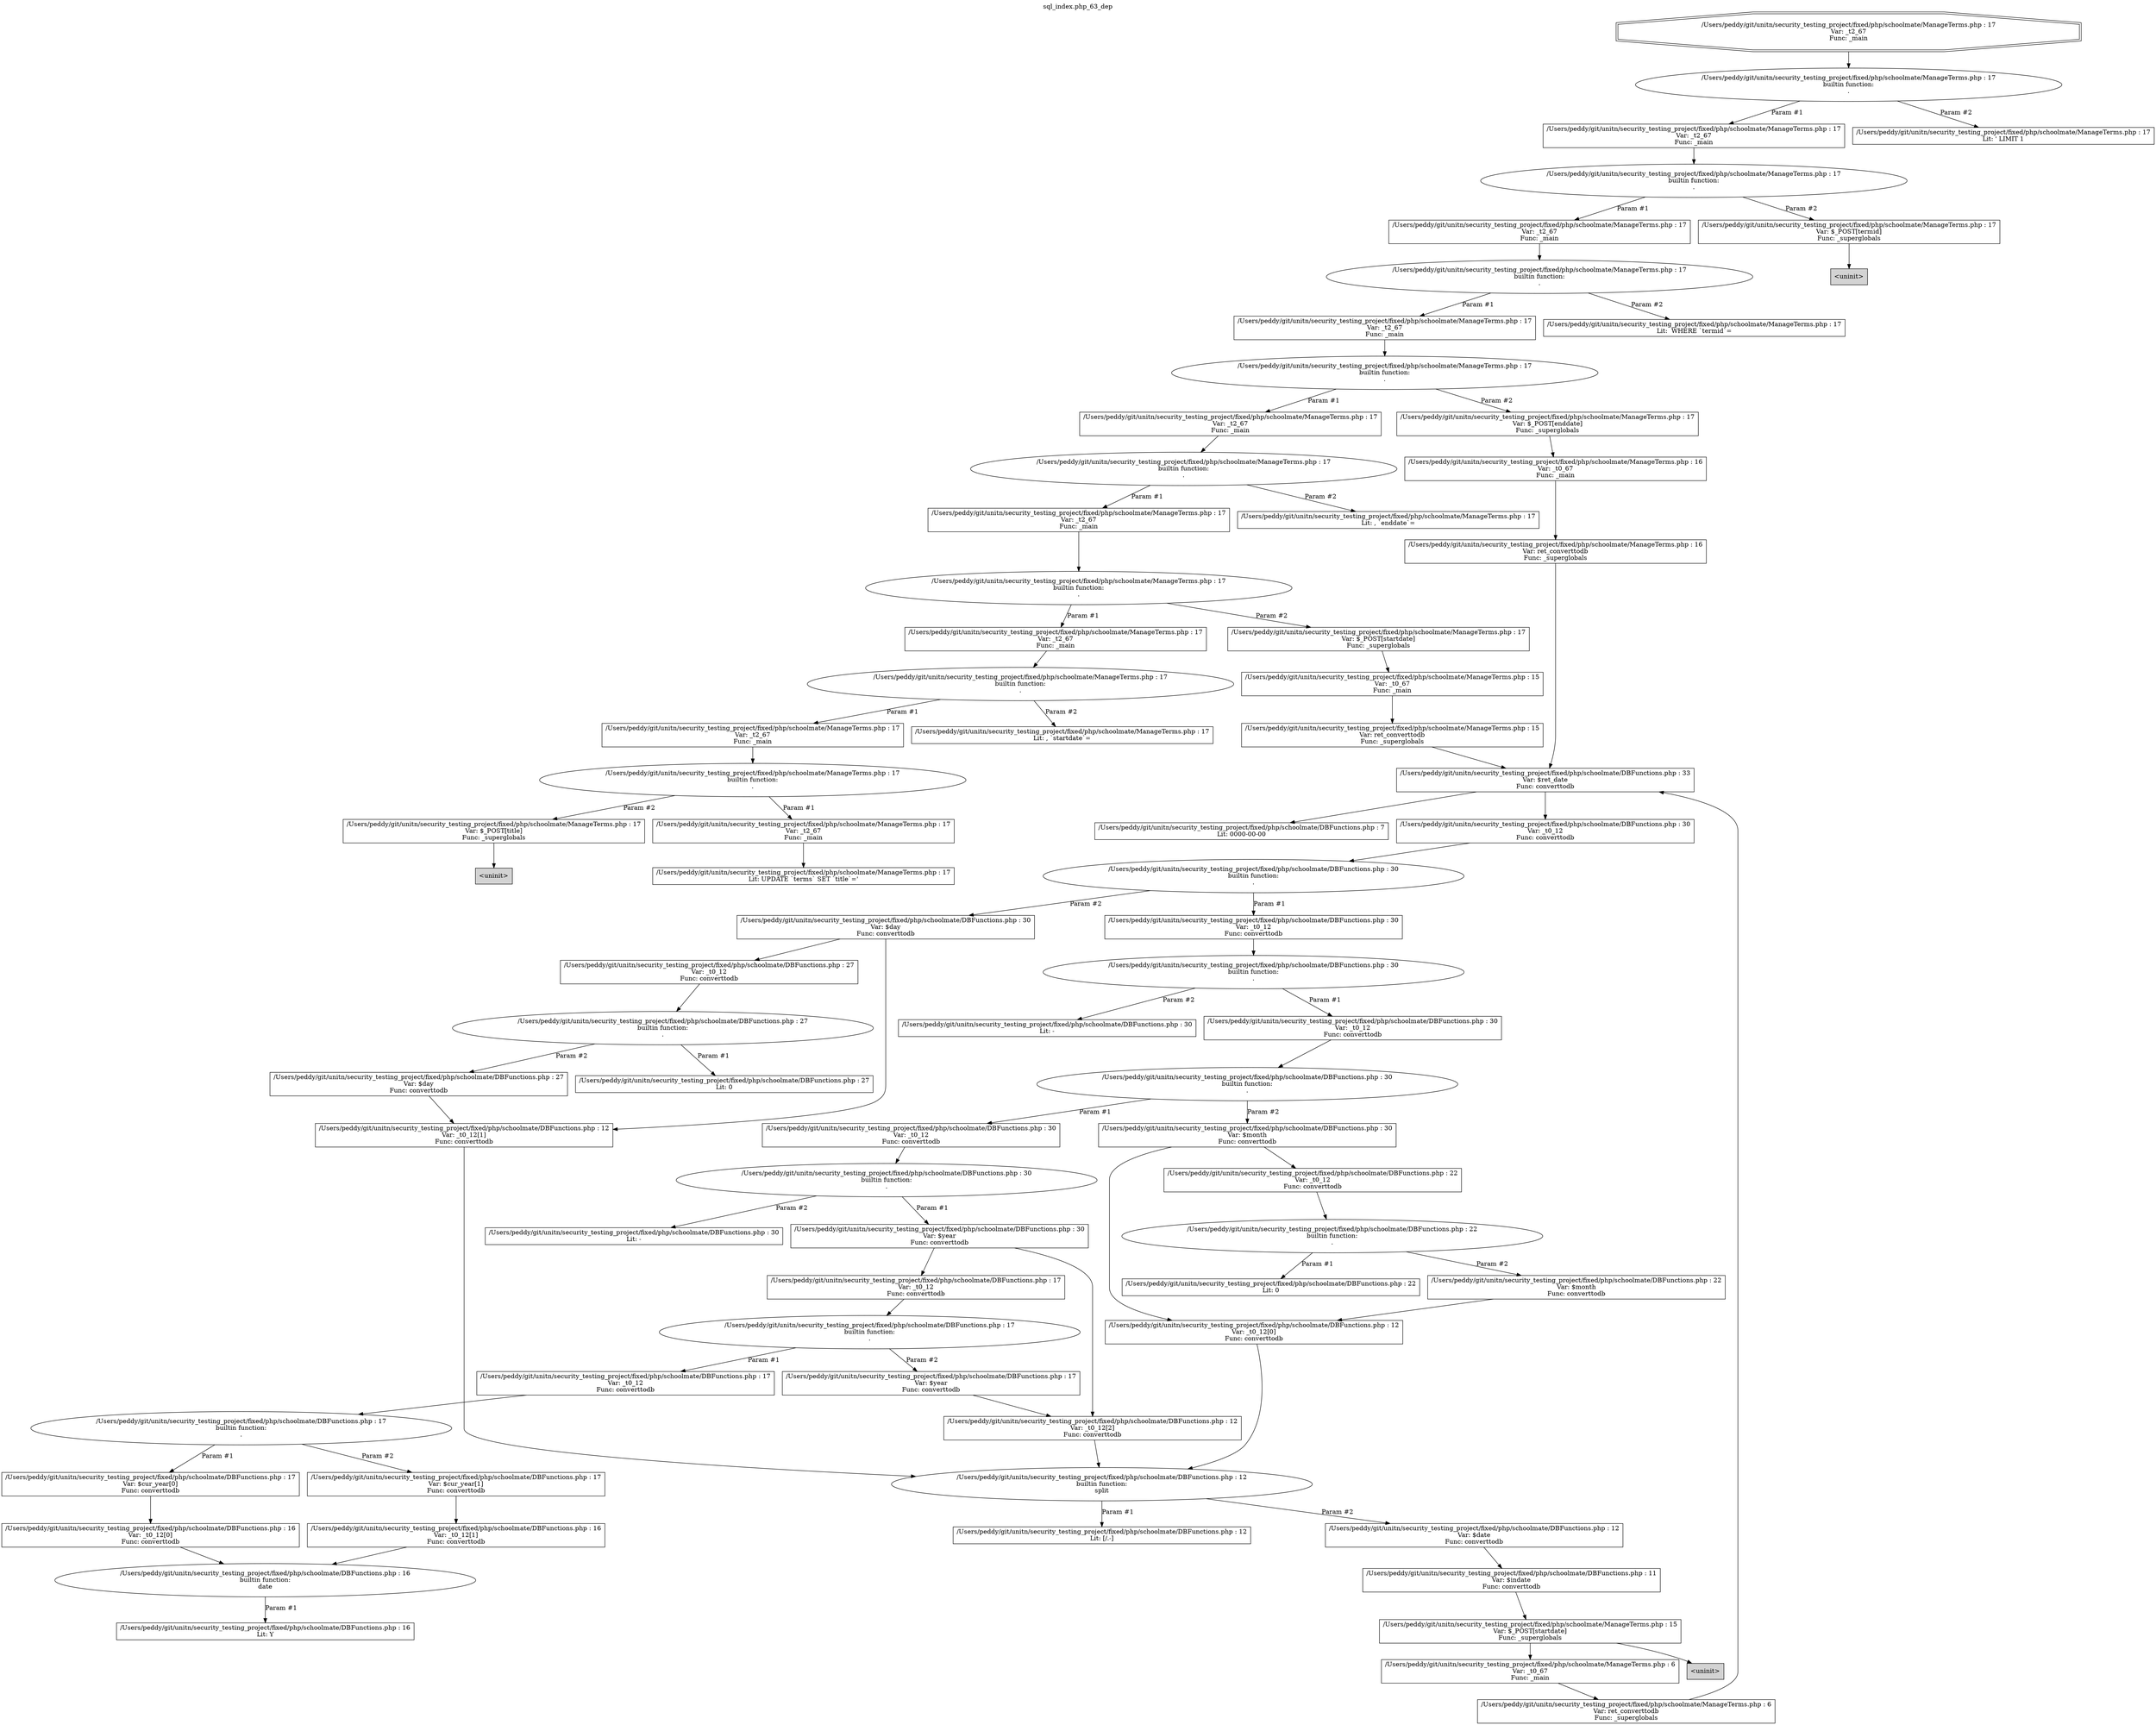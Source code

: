 digraph cfg {
  label="sql_index.php_63_dep";
  labelloc=t;
  n1 [shape=doubleoctagon, label="/Users/peddy/git/unitn/security_testing_project/fixed/php/schoolmate/ManageTerms.php : 17\nVar: _t2_67\nFunc: _main\n"];
  n2 [shape=ellipse, label="/Users/peddy/git/unitn/security_testing_project/fixed/php/schoolmate/ManageTerms.php : 17\nbuiltin function:\n.\n"];
  n3 [shape=box, label="/Users/peddy/git/unitn/security_testing_project/fixed/php/schoolmate/ManageTerms.php : 17\nVar: _t2_67\nFunc: _main\n"];
  n4 [shape=ellipse, label="/Users/peddy/git/unitn/security_testing_project/fixed/php/schoolmate/ManageTerms.php : 17\nbuiltin function:\n.\n"];
  n5 [shape=box, label="/Users/peddy/git/unitn/security_testing_project/fixed/php/schoolmate/ManageTerms.php : 17\nVar: _t2_67\nFunc: _main\n"];
  n6 [shape=ellipse, label="/Users/peddy/git/unitn/security_testing_project/fixed/php/schoolmate/ManageTerms.php : 17\nbuiltin function:\n.\n"];
  n7 [shape=box, label="/Users/peddy/git/unitn/security_testing_project/fixed/php/schoolmate/ManageTerms.php : 17\nVar: _t2_67\nFunc: _main\n"];
  n8 [shape=ellipse, label="/Users/peddy/git/unitn/security_testing_project/fixed/php/schoolmate/ManageTerms.php : 17\nbuiltin function:\n.\n"];
  n9 [shape=box, label="/Users/peddy/git/unitn/security_testing_project/fixed/php/schoolmate/ManageTerms.php : 17\nVar: _t2_67\nFunc: _main\n"];
  n10 [shape=ellipse, label="/Users/peddy/git/unitn/security_testing_project/fixed/php/schoolmate/ManageTerms.php : 17\nbuiltin function:\n.\n"];
  n11 [shape=box, label="/Users/peddy/git/unitn/security_testing_project/fixed/php/schoolmate/ManageTerms.php : 17\nVar: _t2_67\nFunc: _main\n"];
  n12 [shape=ellipse, label="/Users/peddy/git/unitn/security_testing_project/fixed/php/schoolmate/ManageTerms.php : 17\nbuiltin function:\n.\n"];
  n13 [shape=box, label="/Users/peddy/git/unitn/security_testing_project/fixed/php/schoolmate/ManageTerms.php : 17\nVar: _t2_67\nFunc: _main\n"];
  n14 [shape=ellipse, label="/Users/peddy/git/unitn/security_testing_project/fixed/php/schoolmate/ManageTerms.php : 17\nbuiltin function:\n.\n"];
  n15 [shape=box, label="/Users/peddy/git/unitn/security_testing_project/fixed/php/schoolmate/ManageTerms.php : 17\nVar: _t2_67\nFunc: _main\n"];
  n16 [shape=ellipse, label="/Users/peddy/git/unitn/security_testing_project/fixed/php/schoolmate/ManageTerms.php : 17\nbuiltin function:\n.\n"];
  n17 [shape=box, label="/Users/peddy/git/unitn/security_testing_project/fixed/php/schoolmate/ManageTerms.php : 17\nVar: _t2_67\nFunc: _main\n"];
  n18 [shape=box, label="/Users/peddy/git/unitn/security_testing_project/fixed/php/schoolmate/ManageTerms.php : 17\nLit: UPDATE `terms` SET `title`='\n"];
  n19 [shape=box, label="/Users/peddy/git/unitn/security_testing_project/fixed/php/schoolmate/ManageTerms.php : 17\nVar: $_POST[title]\nFunc: _superglobals\n"];
  n20 [shape=box, label="<uninit>",style=filled];
  n21 [shape=box, label="/Users/peddy/git/unitn/security_testing_project/fixed/php/schoolmate/ManageTerms.php : 17\nLit: , `startdate`=\n"];
  n22 [shape=box, label="/Users/peddy/git/unitn/security_testing_project/fixed/php/schoolmate/ManageTerms.php : 17\nVar: $_POST[startdate]\nFunc: _superglobals\n"];
  n23 [shape=box, label="/Users/peddy/git/unitn/security_testing_project/fixed/php/schoolmate/ManageTerms.php : 15\nVar: _t0_67\nFunc: _main\n"];
  n24 [shape=box, label="/Users/peddy/git/unitn/security_testing_project/fixed/php/schoolmate/ManageTerms.php : 15\nVar: ret_converttodb\nFunc: _superglobals\n"];
  n25 [shape=box, label="/Users/peddy/git/unitn/security_testing_project/fixed/php/schoolmate/DBFunctions.php : 33\nVar: $ret_date\nFunc: converttodb\n"];
  n26 [shape=box, label="/Users/peddy/git/unitn/security_testing_project/fixed/php/schoolmate/DBFunctions.php : 7\nLit: 0000-00-00\n"];
  n27 [shape=box, label="/Users/peddy/git/unitn/security_testing_project/fixed/php/schoolmate/DBFunctions.php : 30\nVar: _t0_12\nFunc: converttodb\n"];
  n28 [shape=ellipse, label="/Users/peddy/git/unitn/security_testing_project/fixed/php/schoolmate/DBFunctions.php : 30\nbuiltin function:\n.\n"];
  n29 [shape=box, label="/Users/peddy/git/unitn/security_testing_project/fixed/php/schoolmate/DBFunctions.php : 30\nVar: _t0_12\nFunc: converttodb\n"];
  n30 [shape=ellipse, label="/Users/peddy/git/unitn/security_testing_project/fixed/php/schoolmate/DBFunctions.php : 30\nbuiltin function:\n.\n"];
  n31 [shape=box, label="/Users/peddy/git/unitn/security_testing_project/fixed/php/schoolmate/DBFunctions.php : 30\nVar: _t0_12\nFunc: converttodb\n"];
  n32 [shape=ellipse, label="/Users/peddy/git/unitn/security_testing_project/fixed/php/schoolmate/DBFunctions.php : 30\nbuiltin function:\n.\n"];
  n33 [shape=box, label="/Users/peddy/git/unitn/security_testing_project/fixed/php/schoolmate/DBFunctions.php : 30\nVar: _t0_12\nFunc: converttodb\n"];
  n34 [shape=ellipse, label="/Users/peddy/git/unitn/security_testing_project/fixed/php/schoolmate/DBFunctions.php : 30\nbuiltin function:\n.\n"];
  n35 [shape=box, label="/Users/peddy/git/unitn/security_testing_project/fixed/php/schoolmate/DBFunctions.php : 30\nVar: $year\nFunc: converttodb\n"];
  n36 [shape=box, label="/Users/peddy/git/unitn/security_testing_project/fixed/php/schoolmate/DBFunctions.php : 12\nVar: _t0_12[2]\nFunc: converttodb\n"];
  n37 [shape=ellipse, label="/Users/peddy/git/unitn/security_testing_project/fixed/php/schoolmate/DBFunctions.php : 12\nbuiltin function:\nsplit\n"];
  n38 [shape=box, label="/Users/peddy/git/unitn/security_testing_project/fixed/php/schoolmate/DBFunctions.php : 12\nLit: [/.-]\n"];
  n39 [shape=box, label="/Users/peddy/git/unitn/security_testing_project/fixed/php/schoolmate/DBFunctions.php : 12\nVar: $date\nFunc: converttodb\n"];
  n40 [shape=box, label="/Users/peddy/git/unitn/security_testing_project/fixed/php/schoolmate/DBFunctions.php : 11\nVar: $indate\nFunc: converttodb\n"];
  n41 [shape=box, label="/Users/peddy/git/unitn/security_testing_project/fixed/php/schoolmate/ManageTerms.php : 15\nVar: $_POST[startdate]\nFunc: _superglobals\n"];
  n42 [shape=box, label="/Users/peddy/git/unitn/security_testing_project/fixed/php/schoolmate/ManageTerms.php : 6\nVar: _t0_67\nFunc: _main\n"];
  n43 [shape=box, label="/Users/peddy/git/unitn/security_testing_project/fixed/php/schoolmate/ManageTerms.php : 6\nVar: ret_converttodb\nFunc: _superglobals\n"];
  n44 [shape=box, label="<uninit>",style=filled];
  n45 [shape=box, label="/Users/peddy/git/unitn/security_testing_project/fixed/php/schoolmate/DBFunctions.php : 17\nVar: _t0_12\nFunc: converttodb\n"];
  n46 [shape=ellipse, label="/Users/peddy/git/unitn/security_testing_project/fixed/php/schoolmate/DBFunctions.php : 17\nbuiltin function:\n.\n"];
  n47 [shape=box, label="/Users/peddy/git/unitn/security_testing_project/fixed/php/schoolmate/DBFunctions.php : 17\nVar: _t0_12\nFunc: converttodb\n"];
  n48 [shape=ellipse, label="/Users/peddy/git/unitn/security_testing_project/fixed/php/schoolmate/DBFunctions.php : 17\nbuiltin function:\n.\n"];
  n49 [shape=box, label="/Users/peddy/git/unitn/security_testing_project/fixed/php/schoolmate/DBFunctions.php : 17\nVar: $cur_year[0]\nFunc: converttodb\n"];
  n50 [shape=box, label="/Users/peddy/git/unitn/security_testing_project/fixed/php/schoolmate/DBFunctions.php : 16\nVar: _t0_12[0]\nFunc: converttodb\n"];
  n51 [shape=ellipse, label="/Users/peddy/git/unitn/security_testing_project/fixed/php/schoolmate/DBFunctions.php : 16\nbuiltin function:\ndate\n"];
  n52 [shape=box, label="/Users/peddy/git/unitn/security_testing_project/fixed/php/schoolmate/DBFunctions.php : 16\nLit: Y\n"];
  n53 [shape=box, label="/Users/peddy/git/unitn/security_testing_project/fixed/php/schoolmate/DBFunctions.php : 17\nVar: $cur_year[1]\nFunc: converttodb\n"];
  n54 [shape=box, label="/Users/peddy/git/unitn/security_testing_project/fixed/php/schoolmate/DBFunctions.php : 16\nVar: _t0_12[1]\nFunc: converttodb\n"];
  n55 [shape=box, label="/Users/peddy/git/unitn/security_testing_project/fixed/php/schoolmate/DBFunctions.php : 17\nVar: $year\nFunc: converttodb\n"];
  n56 [shape=box, label="/Users/peddy/git/unitn/security_testing_project/fixed/php/schoolmate/DBFunctions.php : 30\nLit: -\n"];
  n57 [shape=box, label="/Users/peddy/git/unitn/security_testing_project/fixed/php/schoolmate/DBFunctions.php : 30\nVar: $month\nFunc: converttodb\n"];
  n58 [shape=box, label="/Users/peddy/git/unitn/security_testing_project/fixed/php/schoolmate/DBFunctions.php : 22\nVar: _t0_12\nFunc: converttodb\n"];
  n59 [shape=ellipse, label="/Users/peddy/git/unitn/security_testing_project/fixed/php/schoolmate/DBFunctions.php : 22\nbuiltin function:\n.\n"];
  n60 [shape=box, label="/Users/peddy/git/unitn/security_testing_project/fixed/php/schoolmate/DBFunctions.php : 22\nLit: 0\n"];
  n61 [shape=box, label="/Users/peddy/git/unitn/security_testing_project/fixed/php/schoolmate/DBFunctions.php : 22\nVar: $month\nFunc: converttodb\n"];
  n62 [shape=box, label="/Users/peddy/git/unitn/security_testing_project/fixed/php/schoolmate/DBFunctions.php : 12\nVar: _t0_12[0]\nFunc: converttodb\n"];
  n63 [shape=box, label="/Users/peddy/git/unitn/security_testing_project/fixed/php/schoolmate/DBFunctions.php : 30\nLit: -\n"];
  n64 [shape=box, label="/Users/peddy/git/unitn/security_testing_project/fixed/php/schoolmate/DBFunctions.php : 30\nVar: $day\nFunc: converttodb\n"];
  n65 [shape=box, label="/Users/peddy/git/unitn/security_testing_project/fixed/php/schoolmate/DBFunctions.php : 12\nVar: _t0_12[1]\nFunc: converttodb\n"];
  n66 [shape=box, label="/Users/peddy/git/unitn/security_testing_project/fixed/php/schoolmate/DBFunctions.php : 27\nVar: _t0_12\nFunc: converttodb\n"];
  n67 [shape=ellipse, label="/Users/peddy/git/unitn/security_testing_project/fixed/php/schoolmate/DBFunctions.php : 27\nbuiltin function:\n.\n"];
  n68 [shape=box, label="/Users/peddy/git/unitn/security_testing_project/fixed/php/schoolmate/DBFunctions.php : 27\nLit: 0\n"];
  n69 [shape=box, label="/Users/peddy/git/unitn/security_testing_project/fixed/php/schoolmate/DBFunctions.php : 27\nVar: $day\nFunc: converttodb\n"];
  n70 [shape=box, label="/Users/peddy/git/unitn/security_testing_project/fixed/php/schoolmate/ManageTerms.php : 17\nLit: , `enddate`=\n"];
  n71 [shape=box, label="/Users/peddy/git/unitn/security_testing_project/fixed/php/schoolmate/ManageTerms.php : 17\nVar: $_POST[enddate]\nFunc: _superglobals\n"];
  n72 [shape=box, label="/Users/peddy/git/unitn/security_testing_project/fixed/php/schoolmate/ManageTerms.php : 16\nVar: _t0_67\nFunc: _main\n"];
  n73 [shape=box, label="/Users/peddy/git/unitn/security_testing_project/fixed/php/schoolmate/ManageTerms.php : 16\nVar: ret_converttodb\nFunc: _superglobals\n"];
  n74 [shape=box, label="/Users/peddy/git/unitn/security_testing_project/fixed/php/schoolmate/ManageTerms.php : 17\nLit:  WHERE `termid`=\n"];
  n75 [shape=box, label="/Users/peddy/git/unitn/security_testing_project/fixed/php/schoolmate/ManageTerms.php : 17\nVar: $_POST[termid]\nFunc: _superglobals\n"];
  n76 [shape=box, label="<uninit>",style=filled];
  n77 [shape=box, label="/Users/peddy/git/unitn/security_testing_project/fixed/php/schoolmate/ManageTerms.php : 17\nLit: ' LIMIT 1\n"];
  n1 -> n2;
  n3 -> n4;
  n5 -> n6;
  n7 -> n8;
  n9 -> n10;
  n11 -> n12;
  n13 -> n14;
  n15 -> n16;
  n17 -> n18;
  n16 -> n17[label="Param #1"];
  n16 -> n19[label="Param #2"];
  n19 -> n20;
  n14 -> n15[label="Param #1"];
  n14 -> n21[label="Param #2"];
  n12 -> n13[label="Param #1"];
  n12 -> n22[label="Param #2"];
  n25 -> n26;
  n25 -> n27;
  n27 -> n28;
  n29 -> n30;
  n31 -> n32;
  n33 -> n34;
  n36 -> n37;
  n37 -> n38[label="Param #1"];
  n37 -> n39[label="Param #2"];
  n43 -> n25;
  n42 -> n43;
  n41 -> n42;
  n41 -> n44;
  n40 -> n41;
  n39 -> n40;
  n35 -> n36;
  n35 -> n45;
  n45 -> n46;
  n47 -> n48;
  n50 -> n51;
  n51 -> n52[label="Param #1"];
  n49 -> n50;
  n48 -> n49[label="Param #1"];
  n48 -> n53[label="Param #2"];
  n54 -> n51;
  n53 -> n54;
  n46 -> n47[label="Param #1"];
  n46 -> n55[label="Param #2"];
  n55 -> n36;
  n34 -> n35[label="Param #1"];
  n34 -> n56[label="Param #2"];
  n32 -> n33[label="Param #1"];
  n32 -> n57[label="Param #2"];
  n58 -> n59;
  n59 -> n60[label="Param #1"];
  n59 -> n61[label="Param #2"];
  n62 -> n37;
  n61 -> n62;
  n57 -> n58;
  n57 -> n62;
  n30 -> n31[label="Param #1"];
  n30 -> n63[label="Param #2"];
  n28 -> n29[label="Param #1"];
  n28 -> n64[label="Param #2"];
  n65 -> n37;
  n64 -> n65;
  n64 -> n66;
  n66 -> n67;
  n67 -> n68[label="Param #1"];
  n67 -> n69[label="Param #2"];
  n69 -> n65;
  n24 -> n25;
  n23 -> n24;
  n22 -> n23;
  n10 -> n11[label="Param #1"];
  n10 -> n70[label="Param #2"];
  n8 -> n9[label="Param #1"];
  n8 -> n71[label="Param #2"];
  n73 -> n25;
  n72 -> n73;
  n71 -> n72;
  n6 -> n7[label="Param #1"];
  n6 -> n74[label="Param #2"];
  n4 -> n5[label="Param #1"];
  n4 -> n75[label="Param #2"];
  n75 -> n76;
  n2 -> n3[label="Param #1"];
  n2 -> n77[label="Param #2"];
}
